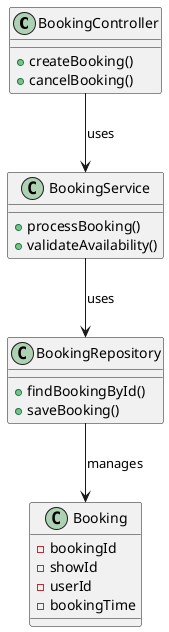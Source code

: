 @startuml 
class BookingController { 
  + createBooking() 
  + cancelBooking() 
} 
class BookingService { 
  + processBooking() 
  + validateAvailability() 
} 
class BookingRepository { 
  + findBookingById() 
  + saveBooking() 
} 
class Booking { 
  - bookingId 
  - showId 
  - userId 
  - bookingTime 
} 
BookingController --> BookingService : uses 
BookingService --> BookingRepository : uses 
BookingRepository --> Booking : manages 
@enduml